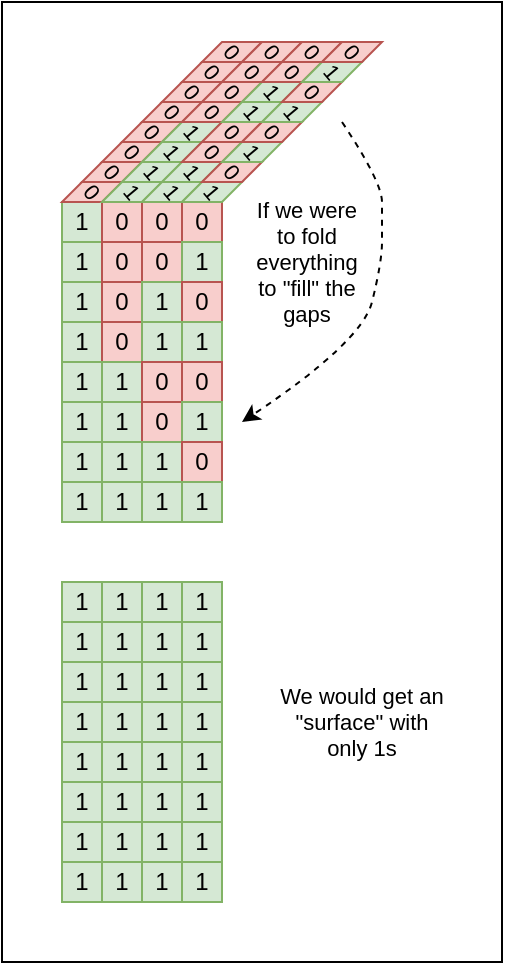 <mxfile version="20.8.16" type="device"><diagram name="Page-1" id="rO2bwCAvRgl7nx5soJiC"><mxGraphModel dx="1114" dy="854" grid="1" gridSize="10" guides="1" tooltips="1" connect="1" arrows="1" fold="1" page="1" pageScale="1" pageWidth="850" pageHeight="1100" math="0" shadow="0"><root><mxCell id="0"/><mxCell id="1" parent="0"/><mxCell id="8Z9_9dAg5iWKAm85-pQ4-314" value="" style="rounded=0;whiteSpace=wrap;html=1;strokeWidth=1;fontSize=11;" vertex="1" parent="1"><mxGeometry x="110" y="120" width="250" height="480" as="geometry"/></mxCell><mxCell id="TZ5t3hKsLZW_4LX4MifB-84" value="1" style="whiteSpace=wrap;html=1;aspect=fixed;fillColor=#d5e8d4;strokeColor=#82b366;strokeWidth=1;" parent="1" vertex="1"><mxGeometry x="140" y="220" width="20" height="20" as="geometry"/></mxCell><mxCell id="TZ5t3hKsLZW_4LX4MifB-85" value="0" style="whiteSpace=wrap;html=1;aspect=fixed;fillColor=#f8cecc;strokeColor=#b85450;strokeWidth=1;" parent="1" vertex="1"><mxGeometry x="160" y="220" width="20" height="20" as="geometry"/></mxCell><mxCell id="TZ5t3hKsLZW_4LX4MifB-86" value="0" style="whiteSpace=wrap;html=1;aspect=fixed;fillColor=#f8cecc;strokeColor=#b85450;strokeWidth=1;" parent="1" vertex="1"><mxGeometry x="180" y="220" width="20" height="20" as="geometry"/></mxCell><mxCell id="TZ5t3hKsLZW_4LX4MifB-87" value="0" style="whiteSpace=wrap;html=1;aspect=fixed;fillColor=#f8cecc;strokeColor=#b85450;strokeWidth=1;" parent="1" vertex="1"><mxGeometry x="200" y="220" width="20" height="20" as="geometry"/></mxCell><mxCell id="TZ5t3hKsLZW_4LX4MifB-88" value="1" style="whiteSpace=wrap;html=1;aspect=fixed;fillColor=#d5e8d4;strokeColor=#82b366;strokeWidth=1;" parent="1" vertex="1"><mxGeometry x="140" y="240" width="20" height="20" as="geometry"/></mxCell><mxCell id="TZ5t3hKsLZW_4LX4MifB-89" value="0" style="whiteSpace=wrap;html=1;aspect=fixed;fillColor=#f8cecc;strokeColor=#b85450;strokeWidth=1;" parent="1" vertex="1"><mxGeometry x="160" y="240" width="20" height="20" as="geometry"/></mxCell><mxCell id="TZ5t3hKsLZW_4LX4MifB-90" value="0" style="whiteSpace=wrap;html=1;aspect=fixed;fillColor=#f8cecc;strokeColor=#b85450;strokeWidth=1;" parent="1" vertex="1"><mxGeometry x="180" y="240" width="20" height="20" as="geometry"/></mxCell><mxCell id="TZ5t3hKsLZW_4LX4MifB-91" value="1" style="whiteSpace=wrap;html=1;aspect=fixed;fillColor=#d5e8d4;strokeColor=#82b366;strokeWidth=1;" parent="1" vertex="1"><mxGeometry x="200" y="240" width="20" height="20" as="geometry"/></mxCell><mxCell id="TZ5t3hKsLZW_4LX4MifB-92" value="1" style="whiteSpace=wrap;html=1;aspect=fixed;fillColor=#d5e8d4;strokeColor=#82b366;strokeWidth=1;" parent="1" vertex="1"><mxGeometry x="140" y="260" width="20" height="20" as="geometry"/></mxCell><mxCell id="TZ5t3hKsLZW_4LX4MifB-93" value="0" style="whiteSpace=wrap;html=1;aspect=fixed;fillColor=#f8cecc;strokeColor=#b85450;strokeWidth=1;" parent="1" vertex="1"><mxGeometry x="160" y="260" width="20" height="20" as="geometry"/></mxCell><mxCell id="TZ5t3hKsLZW_4LX4MifB-94" value="1" style="whiteSpace=wrap;html=1;aspect=fixed;fillColor=#d5e8d4;strokeColor=#82b366;strokeWidth=1;" parent="1" vertex="1"><mxGeometry x="180" y="260" width="20" height="20" as="geometry"/></mxCell><mxCell id="TZ5t3hKsLZW_4LX4MifB-95" value="0" style="whiteSpace=wrap;html=1;aspect=fixed;fillColor=#f8cecc;strokeColor=#b85450;strokeWidth=1;" parent="1" vertex="1"><mxGeometry x="200" y="260" width="20" height="20" as="geometry"/></mxCell><mxCell id="TZ5t3hKsLZW_4LX4MifB-96" value="1" style="whiteSpace=wrap;html=1;aspect=fixed;fillColor=#d5e8d4;strokeColor=#82b366;strokeWidth=1;" parent="1" vertex="1"><mxGeometry x="140" y="280" width="20" height="20" as="geometry"/></mxCell><mxCell id="TZ5t3hKsLZW_4LX4MifB-97" value="0" style="whiteSpace=wrap;html=1;aspect=fixed;fillColor=#f8cecc;strokeColor=#b85450;strokeWidth=1;" parent="1" vertex="1"><mxGeometry x="160" y="280" width="20" height="20" as="geometry"/></mxCell><mxCell id="TZ5t3hKsLZW_4LX4MifB-98" value="1" style="whiteSpace=wrap;html=1;aspect=fixed;fillColor=#d5e8d4;strokeColor=#82b366;strokeWidth=1;" parent="1" vertex="1"><mxGeometry x="180" y="280" width="20" height="20" as="geometry"/></mxCell><mxCell id="TZ5t3hKsLZW_4LX4MifB-99" value="1" style="whiteSpace=wrap;html=1;aspect=fixed;fillColor=#d5e8d4;strokeColor=#82b366;strokeWidth=1;" parent="1" vertex="1"><mxGeometry x="200" y="280" width="20" height="20" as="geometry"/></mxCell><mxCell id="TZ5t3hKsLZW_4LX4MifB-100" value="1" style="whiteSpace=wrap;html=1;aspect=fixed;fillColor=#d5e8d4;strokeColor=#82b366;strokeWidth=1;" parent="1" vertex="1"><mxGeometry x="140" y="300" width="20" height="20" as="geometry"/></mxCell><mxCell id="TZ5t3hKsLZW_4LX4MifB-101" value="1" style="whiteSpace=wrap;html=1;aspect=fixed;fillColor=#d5e8d4;strokeColor=#82b366;strokeWidth=1;" parent="1" vertex="1"><mxGeometry x="160" y="300" width="20" height="20" as="geometry"/></mxCell><mxCell id="TZ5t3hKsLZW_4LX4MifB-102" value="0" style="whiteSpace=wrap;html=1;aspect=fixed;fillColor=#f8cecc;strokeColor=#b85450;strokeWidth=1;" parent="1" vertex="1"><mxGeometry x="180" y="300" width="20" height="20" as="geometry"/></mxCell><mxCell id="TZ5t3hKsLZW_4LX4MifB-103" value="0" style="whiteSpace=wrap;html=1;aspect=fixed;fillColor=#f8cecc;strokeColor=#b85450;strokeWidth=1;" parent="1" vertex="1"><mxGeometry x="200" y="300" width="20" height="20" as="geometry"/></mxCell><mxCell id="TZ5t3hKsLZW_4LX4MifB-104" value="1" style="whiteSpace=wrap;html=1;aspect=fixed;fillColor=#d5e8d4;strokeColor=#82b366;strokeWidth=1;" parent="1" vertex="1"><mxGeometry x="140" y="320" width="20" height="20" as="geometry"/></mxCell><mxCell id="TZ5t3hKsLZW_4LX4MifB-105" value="1" style="whiteSpace=wrap;html=1;aspect=fixed;fillColor=#d5e8d4;strokeColor=#82b366;strokeWidth=1;" parent="1" vertex="1"><mxGeometry x="160" y="320" width="20" height="20" as="geometry"/></mxCell><mxCell id="TZ5t3hKsLZW_4LX4MifB-106" value="0" style="whiteSpace=wrap;html=1;aspect=fixed;fillColor=#f8cecc;strokeColor=#b85450;strokeWidth=1;" parent="1" vertex="1"><mxGeometry x="180" y="320" width="20" height="20" as="geometry"/></mxCell><mxCell id="TZ5t3hKsLZW_4LX4MifB-107" value="1" style="whiteSpace=wrap;html=1;aspect=fixed;fillColor=#d5e8d4;strokeColor=#82b366;strokeWidth=1;" parent="1" vertex="1"><mxGeometry x="200" y="320" width="20" height="20" as="geometry"/></mxCell><mxCell id="TZ5t3hKsLZW_4LX4MifB-108" value="1" style="whiteSpace=wrap;html=1;aspect=fixed;fillColor=#d5e8d4;strokeColor=#82b366;strokeWidth=1;" parent="1" vertex="1"><mxGeometry x="140" y="340" width="20" height="20" as="geometry"/></mxCell><mxCell id="TZ5t3hKsLZW_4LX4MifB-109" value="1" style="whiteSpace=wrap;html=1;aspect=fixed;fillColor=#d5e8d4;strokeColor=#82b366;strokeWidth=1;" parent="1" vertex="1"><mxGeometry x="160" y="340" width="20" height="20" as="geometry"/></mxCell><mxCell id="TZ5t3hKsLZW_4LX4MifB-110" value="1" style="whiteSpace=wrap;html=1;aspect=fixed;fillColor=#d5e8d4;strokeColor=#82b366;strokeWidth=1;" parent="1" vertex="1"><mxGeometry x="180" y="340" width="20" height="20" as="geometry"/></mxCell><mxCell id="TZ5t3hKsLZW_4LX4MifB-111" value="0" style="whiteSpace=wrap;html=1;aspect=fixed;fillColor=#f8cecc;strokeColor=#b85450;strokeWidth=1;" parent="1" vertex="1"><mxGeometry x="200" y="340" width="20" height="20" as="geometry"/></mxCell><mxCell id="TZ5t3hKsLZW_4LX4MifB-112" value="1" style="whiteSpace=wrap;html=1;aspect=fixed;fillColor=#d5e8d4;strokeColor=#82b366;strokeWidth=1;" parent="1" vertex="1"><mxGeometry x="140" y="360" width="20" height="20" as="geometry"/></mxCell><mxCell id="TZ5t3hKsLZW_4LX4MifB-113" value="1" style="whiteSpace=wrap;html=1;aspect=fixed;fillColor=#d5e8d4;strokeColor=#82b366;strokeWidth=1;" parent="1" vertex="1"><mxGeometry x="160" y="360" width="20" height="20" as="geometry"/></mxCell><mxCell id="TZ5t3hKsLZW_4LX4MifB-114" value="1" style="whiteSpace=wrap;html=1;aspect=fixed;fillColor=#d5e8d4;strokeColor=#82b366;strokeWidth=1;" parent="1" vertex="1"><mxGeometry x="180" y="360" width="20" height="20" as="geometry"/></mxCell><mxCell id="TZ5t3hKsLZW_4LX4MifB-118" value="1" style="whiteSpace=wrap;html=1;aspect=fixed;fillColor=#d5e8d4;strokeColor=#82b366;strokeWidth=1;" parent="1" vertex="1"><mxGeometry x="200" y="360" width="20" height="20" as="geometry"/></mxCell><mxCell id="8Z9_9dAg5iWKAm85-pQ4-201" value="" style="shape=parallelogram;perimeter=parallelogramPerimeter;whiteSpace=wrap;html=1;fixedSize=1;strokeWidth=1;size=10;fillColor=#f8cecc;strokeColor=#b85450;" vertex="1" parent="1"><mxGeometry x="140" y="210" width="30" height="10" as="geometry"/></mxCell><mxCell id="8Z9_9dAg5iWKAm85-pQ4-210" value="" style="shape=parallelogram;perimeter=parallelogramPerimeter;whiteSpace=wrap;html=1;fixedSize=1;strokeWidth=1;size=10;fillColor=#f8cecc;strokeColor=#b85450;" vertex="1" parent="1"><mxGeometry x="150" y="200" width="30" height="10" as="geometry"/></mxCell><mxCell id="8Z9_9dAg5iWKAm85-pQ4-211" value="" style="shape=parallelogram;perimeter=parallelogramPerimeter;whiteSpace=wrap;html=1;fixedSize=1;strokeWidth=1;size=10;fillColor=#f8cecc;strokeColor=#b85450;" vertex="1" parent="1"><mxGeometry x="160" y="190" width="30" height="10" as="geometry"/></mxCell><mxCell id="8Z9_9dAg5iWKAm85-pQ4-212" value="" style="shape=parallelogram;perimeter=parallelogramPerimeter;whiteSpace=wrap;html=1;fixedSize=1;strokeWidth=1;size=10;fillColor=#f8cecc;strokeColor=#b85450;" vertex="1" parent="1"><mxGeometry x="170" y="180" width="30" height="10" as="geometry"/></mxCell><mxCell id="8Z9_9dAg5iWKAm85-pQ4-213" value="" style="shape=parallelogram;perimeter=parallelogramPerimeter;whiteSpace=wrap;html=1;fixedSize=1;strokeWidth=1;size=10;fillColor=#f8cecc;strokeColor=#b85450;" vertex="1" parent="1"><mxGeometry x="180" y="170" width="30" height="10" as="geometry"/></mxCell><mxCell id="8Z9_9dAg5iWKAm85-pQ4-214" value="" style="shape=parallelogram;perimeter=parallelogramPerimeter;whiteSpace=wrap;html=1;fixedSize=1;strokeWidth=1;size=10;fillColor=#f8cecc;strokeColor=#b85450;" vertex="1" parent="1"><mxGeometry x="190" y="160" width="30" height="10" as="geometry"/></mxCell><mxCell id="8Z9_9dAg5iWKAm85-pQ4-215" value="" style="shape=parallelogram;perimeter=parallelogramPerimeter;whiteSpace=wrap;html=1;fixedSize=1;strokeWidth=1;size=10;fillColor=#f8cecc;strokeColor=#b85450;" vertex="1" parent="1"><mxGeometry x="200" y="150" width="30" height="10" as="geometry"/></mxCell><mxCell id="8Z9_9dAg5iWKAm85-pQ4-216" value="" style="shape=parallelogram;perimeter=parallelogramPerimeter;whiteSpace=wrap;html=1;fixedSize=1;strokeWidth=1;size=10;fillColor=#f8cecc;strokeColor=#b85450;" vertex="1" parent="1"><mxGeometry x="210" y="140" width="30" height="10" as="geometry"/></mxCell><mxCell id="8Z9_9dAg5iWKAm85-pQ4-217" value="" style="shape=parallelogram;perimeter=parallelogramPerimeter;whiteSpace=wrap;html=1;fixedSize=1;strokeWidth=1;size=10;fillColor=#d5e8d4;strokeColor=#82b366;" vertex="1" parent="1"><mxGeometry x="160" y="210" width="30" height="10" as="geometry"/></mxCell><mxCell id="8Z9_9dAg5iWKAm85-pQ4-218" value="" style="shape=parallelogram;perimeter=parallelogramPerimeter;whiteSpace=wrap;html=1;fixedSize=1;strokeWidth=1;size=10;fillColor=#d5e8d4;strokeColor=#82b366;" vertex="1" parent="1"><mxGeometry x="170" y="200" width="30" height="10" as="geometry"/></mxCell><mxCell id="8Z9_9dAg5iWKAm85-pQ4-219" value="" style="shape=parallelogram;perimeter=parallelogramPerimeter;whiteSpace=wrap;html=1;fixedSize=1;strokeWidth=1;size=10;fillColor=#d5e8d4;strokeColor=#82b366;" vertex="1" parent="1"><mxGeometry x="180" y="190" width="30" height="10" as="geometry"/></mxCell><mxCell id="8Z9_9dAg5iWKAm85-pQ4-220" value="" style="shape=parallelogram;perimeter=parallelogramPerimeter;whiteSpace=wrap;html=1;fixedSize=1;strokeWidth=1;size=10;fillColor=#d5e8d4;strokeColor=#82b366;" vertex="1" parent="1"><mxGeometry x="190" y="180" width="30" height="10" as="geometry"/></mxCell><mxCell id="8Z9_9dAg5iWKAm85-pQ4-221" value="" style="shape=parallelogram;perimeter=parallelogramPerimeter;whiteSpace=wrap;html=1;fixedSize=1;strokeWidth=1;size=10;fillColor=#f8cecc;strokeColor=#b85450;" vertex="1" parent="1"><mxGeometry x="200" y="170" width="30" height="10" as="geometry"/></mxCell><mxCell id="8Z9_9dAg5iWKAm85-pQ4-222" value="" style="shape=parallelogram;perimeter=parallelogramPerimeter;whiteSpace=wrap;html=1;fixedSize=1;strokeWidth=1;size=10;fillColor=#f8cecc;strokeColor=#b85450;" vertex="1" parent="1"><mxGeometry x="210" y="160" width="30" height="10" as="geometry"/></mxCell><mxCell id="8Z9_9dAg5iWKAm85-pQ4-223" value="" style="shape=parallelogram;perimeter=parallelogramPerimeter;whiteSpace=wrap;html=1;fixedSize=1;strokeWidth=1;size=10;fillColor=#f8cecc;strokeColor=#b85450;" vertex="1" parent="1"><mxGeometry x="220" y="150" width="30" height="10" as="geometry"/></mxCell><mxCell id="8Z9_9dAg5iWKAm85-pQ4-224" value="" style="shape=parallelogram;perimeter=parallelogramPerimeter;whiteSpace=wrap;html=1;fixedSize=1;strokeWidth=1;size=10;fillColor=#f8cecc;strokeColor=#b85450;" vertex="1" parent="1"><mxGeometry x="230" y="140" width="30" height="10" as="geometry"/></mxCell><mxCell id="8Z9_9dAg5iWKAm85-pQ4-225" value="" style="shape=parallelogram;perimeter=parallelogramPerimeter;whiteSpace=wrap;html=1;fixedSize=1;strokeWidth=1;size=10;fillColor=#d5e8d4;strokeColor=#82b366;" vertex="1" parent="1"><mxGeometry x="180" y="210" width="30" height="10" as="geometry"/></mxCell><mxCell id="8Z9_9dAg5iWKAm85-pQ4-226" value="" style="shape=parallelogram;perimeter=parallelogramPerimeter;whiteSpace=wrap;html=1;fixedSize=1;strokeWidth=1;size=10;fillColor=#d5e8d4;strokeColor=#82b366;" vertex="1" parent="1"><mxGeometry x="190" y="200" width="30" height="10" as="geometry"/></mxCell><mxCell id="8Z9_9dAg5iWKAm85-pQ4-227" value="" style="shape=parallelogram;perimeter=parallelogramPerimeter;whiteSpace=wrap;html=1;fixedSize=1;strokeWidth=1;size=10;fillColor=#f8cecc;strokeColor=#b85450;" vertex="1" parent="1"><mxGeometry x="200" y="190" width="30" height="10" as="geometry"/></mxCell><mxCell id="8Z9_9dAg5iWKAm85-pQ4-228" value="" style="shape=parallelogram;perimeter=parallelogramPerimeter;whiteSpace=wrap;html=1;fixedSize=1;strokeWidth=1;size=10;fillColor=#f8cecc;strokeColor=#b85450;" vertex="1" parent="1"><mxGeometry x="210" y="180" width="30" height="10" as="geometry"/></mxCell><mxCell id="8Z9_9dAg5iWKAm85-pQ4-229" value="" style="shape=parallelogram;perimeter=parallelogramPerimeter;whiteSpace=wrap;html=1;fixedSize=1;strokeWidth=1;size=10;fillColor=#d5e8d4;strokeColor=#82b366;" vertex="1" parent="1"><mxGeometry x="220" y="170" width="30" height="10" as="geometry"/></mxCell><mxCell id="8Z9_9dAg5iWKAm85-pQ4-230" value="" style="shape=parallelogram;perimeter=parallelogramPerimeter;whiteSpace=wrap;html=1;fixedSize=1;strokeWidth=1;size=10;fillColor=#d5e8d4;strokeColor=#82b366;" vertex="1" parent="1"><mxGeometry x="230" y="160" width="30" height="10" as="geometry"/></mxCell><mxCell id="8Z9_9dAg5iWKAm85-pQ4-231" value="" style="shape=parallelogram;perimeter=parallelogramPerimeter;whiteSpace=wrap;html=1;fixedSize=1;strokeWidth=1;size=10;fillColor=#f8cecc;strokeColor=#b85450;" vertex="1" parent="1"><mxGeometry x="240" y="150" width="30" height="10" as="geometry"/></mxCell><mxCell id="8Z9_9dAg5iWKAm85-pQ4-232" value="" style="shape=parallelogram;perimeter=parallelogramPerimeter;whiteSpace=wrap;html=1;fixedSize=1;strokeWidth=1;size=10;fillColor=#f8cecc;strokeColor=#b85450;" vertex="1" parent="1"><mxGeometry x="250" y="140" width="30" height="10" as="geometry"/></mxCell><mxCell id="8Z9_9dAg5iWKAm85-pQ4-233" value="" style="shape=parallelogram;perimeter=parallelogramPerimeter;whiteSpace=wrap;html=1;fixedSize=1;strokeWidth=1;size=10;fillColor=#d5e8d4;strokeColor=#82b366;" vertex="1" parent="1"><mxGeometry x="200" y="210" width="30" height="10" as="geometry"/></mxCell><mxCell id="8Z9_9dAg5iWKAm85-pQ4-234" value="" style="shape=parallelogram;perimeter=parallelogramPerimeter;whiteSpace=wrap;html=1;fixedSize=1;strokeWidth=1;size=10;fillColor=#f8cecc;strokeColor=#b85450;" vertex="1" parent="1"><mxGeometry x="210" y="200" width="30" height="10" as="geometry"/></mxCell><mxCell id="8Z9_9dAg5iWKAm85-pQ4-235" value="" style="shape=parallelogram;perimeter=parallelogramPerimeter;whiteSpace=wrap;html=1;fixedSize=1;strokeWidth=1;size=10;fillColor=#d5e8d4;strokeColor=#82b366;" vertex="1" parent="1"><mxGeometry x="220" y="190" width="30" height="10" as="geometry"/></mxCell><mxCell id="8Z9_9dAg5iWKAm85-pQ4-236" value="" style="shape=parallelogram;perimeter=parallelogramPerimeter;whiteSpace=wrap;html=1;fixedSize=1;strokeWidth=1;size=10;fillColor=#f8cecc;strokeColor=#b85450;" vertex="1" parent="1"><mxGeometry x="230" y="180" width="30" height="10" as="geometry"/></mxCell><mxCell id="8Z9_9dAg5iWKAm85-pQ4-237" value="" style="shape=parallelogram;perimeter=parallelogramPerimeter;whiteSpace=wrap;html=1;fixedSize=1;strokeWidth=1;size=10;fillColor=#d5e8d4;strokeColor=#82b366;" vertex="1" parent="1"><mxGeometry x="240" y="170" width="30" height="10" as="geometry"/></mxCell><mxCell id="8Z9_9dAg5iWKAm85-pQ4-238" value="" style="shape=parallelogram;perimeter=parallelogramPerimeter;whiteSpace=wrap;html=1;fixedSize=1;strokeWidth=1;size=10;fillColor=#f8cecc;strokeColor=#b85450;" vertex="1" parent="1"><mxGeometry x="250" y="160" width="30" height="10" as="geometry"/></mxCell><mxCell id="8Z9_9dAg5iWKAm85-pQ4-239" value="" style="shape=parallelogram;perimeter=parallelogramPerimeter;whiteSpace=wrap;html=1;fixedSize=1;strokeWidth=1;size=10;fillColor=#d5e8d4;strokeColor=#82b366;" vertex="1" parent="1"><mxGeometry x="260" y="150" width="30" height="10" as="geometry"/></mxCell><mxCell id="8Z9_9dAg5iWKAm85-pQ4-240" value="" style="shape=parallelogram;perimeter=parallelogramPerimeter;whiteSpace=wrap;html=1;fixedSize=1;strokeWidth=1;size=10;fillColor=#f8cecc;strokeColor=#b85450;" vertex="1" parent="1"><mxGeometry x="270" y="140" width="30" height="10" as="geometry"/></mxCell><mxCell id="8Z9_9dAg5iWKAm85-pQ4-242" value="&lt;font style=&quot;font-size: 11px;&quot;&gt;0&lt;/font&gt;" style="text;html=1;strokeColor=none;fillColor=none;align=center;verticalAlign=middle;whiteSpace=wrap;rounded=0;rotation=50;" vertex="1" parent="1"><mxGeometry x="145" y="210" width="20" height="10" as="geometry"/></mxCell><mxCell id="8Z9_9dAg5iWKAm85-pQ4-243" value="&lt;font style=&quot;font-size: 11px;&quot;&gt;0&lt;/font&gt;" style="text;html=1;strokeColor=none;fillColor=none;align=center;verticalAlign=middle;whiteSpace=wrap;rounded=0;rotation=50;" vertex="1" parent="1"><mxGeometry x="155" y="200" width="20" height="10" as="geometry"/></mxCell><mxCell id="8Z9_9dAg5iWKAm85-pQ4-244" value="&lt;font style=&quot;font-size: 11px;&quot;&gt;0&lt;/font&gt;" style="text;html=1;strokeColor=none;fillColor=none;align=center;verticalAlign=middle;whiteSpace=wrap;rounded=0;rotation=50;" vertex="1" parent="1"><mxGeometry x="165" y="190" width="20" height="10" as="geometry"/></mxCell><mxCell id="8Z9_9dAg5iWKAm85-pQ4-245" value="&lt;font style=&quot;font-size: 11px;&quot;&gt;0&lt;/font&gt;" style="text;html=1;strokeColor=none;fillColor=none;align=center;verticalAlign=middle;whiteSpace=wrap;rounded=0;rotation=50;" vertex="1" parent="1"><mxGeometry x="175" y="180" width="20" height="10" as="geometry"/></mxCell><mxCell id="8Z9_9dAg5iWKAm85-pQ4-246" value="&lt;font style=&quot;font-size: 11px;&quot;&gt;0&lt;/font&gt;" style="text;html=1;strokeColor=none;fillColor=none;align=center;verticalAlign=middle;whiteSpace=wrap;rounded=0;rotation=50;" vertex="1" parent="1"><mxGeometry x="185" y="170" width="20" height="10" as="geometry"/></mxCell><mxCell id="8Z9_9dAg5iWKAm85-pQ4-247" value="&lt;font style=&quot;font-size: 11px;&quot;&gt;0&lt;/font&gt;" style="text;html=1;strokeColor=none;fillColor=none;align=center;verticalAlign=middle;whiteSpace=wrap;rounded=0;rotation=50;" vertex="1" parent="1"><mxGeometry x="195" y="160" width="20" height="10" as="geometry"/></mxCell><mxCell id="8Z9_9dAg5iWKAm85-pQ4-248" value="&lt;font style=&quot;font-size: 11px;&quot;&gt;0&lt;/font&gt;" style="text;html=1;strokeColor=none;fillColor=none;align=center;verticalAlign=middle;whiteSpace=wrap;rounded=0;rotation=50;" vertex="1" parent="1"><mxGeometry x="205" y="150" width="20" height="10" as="geometry"/></mxCell><mxCell id="8Z9_9dAg5iWKAm85-pQ4-249" value="&lt;font style=&quot;font-size: 11px;&quot;&gt;0&lt;/font&gt;" style="text;html=1;strokeColor=none;fillColor=none;align=center;verticalAlign=middle;whiteSpace=wrap;rounded=0;rotation=50;" vertex="1" parent="1"><mxGeometry x="215" y="140" width="20" height="10" as="geometry"/></mxCell><mxCell id="8Z9_9dAg5iWKAm85-pQ4-250" value="&lt;font style=&quot;font-size: 11px;&quot;&gt;0&lt;/font&gt;" style="text;html=1;strokeColor=none;fillColor=none;align=center;verticalAlign=middle;whiteSpace=wrap;rounded=0;rotation=50;" vertex="1" parent="1"><mxGeometry x="235" y="140" width="20" height="10" as="geometry"/></mxCell><mxCell id="8Z9_9dAg5iWKAm85-pQ4-251" value="&lt;font style=&quot;font-size: 11px;&quot;&gt;0&lt;/font&gt;" style="text;html=1;strokeColor=none;fillColor=none;align=center;verticalAlign=middle;whiteSpace=wrap;rounded=0;rotation=50;" vertex="1" parent="1"><mxGeometry x="225" y="150" width="20" height="10" as="geometry"/></mxCell><mxCell id="8Z9_9dAg5iWKAm85-pQ4-252" value="&lt;font style=&quot;font-size: 11px;&quot;&gt;0&lt;/font&gt;" style="text;html=1;strokeColor=none;fillColor=none;align=center;verticalAlign=middle;whiteSpace=wrap;rounded=0;rotation=50;" vertex="1" parent="1"><mxGeometry x="215" y="160" width="20" height="10" as="geometry"/></mxCell><mxCell id="8Z9_9dAg5iWKAm85-pQ4-253" value="&lt;font style=&quot;font-size: 11px;&quot;&gt;0&lt;/font&gt;" style="text;html=1;strokeColor=none;fillColor=none;align=center;verticalAlign=middle;whiteSpace=wrap;rounded=0;rotation=50;" vertex="1" parent="1"><mxGeometry x="205" y="170" width="20" height="10" as="geometry"/></mxCell><mxCell id="8Z9_9dAg5iWKAm85-pQ4-254" value="&lt;font style=&quot;font-size: 11px;&quot;&gt;0&lt;/font&gt;" style="text;html=1;strokeColor=none;fillColor=none;align=center;verticalAlign=middle;whiteSpace=wrap;rounded=0;rotation=50;" vertex="1" parent="1"><mxGeometry x="255" y="140" width="20" height="10" as="geometry"/></mxCell><mxCell id="8Z9_9dAg5iWKAm85-pQ4-255" value="&lt;font style=&quot;font-size: 11px;&quot;&gt;0&lt;/font&gt;" style="text;html=1;strokeColor=none;fillColor=none;align=center;verticalAlign=middle;whiteSpace=wrap;rounded=0;rotation=50;" vertex="1" parent="1"><mxGeometry x="245" y="150" width="20" height="10" as="geometry"/></mxCell><mxCell id="8Z9_9dAg5iWKAm85-pQ4-256" value="&lt;font style=&quot;font-size: 11px;&quot;&gt;0&lt;/font&gt;" style="text;html=1;strokeColor=none;fillColor=none;align=center;verticalAlign=middle;whiteSpace=wrap;rounded=0;rotation=50;" vertex="1" parent="1"><mxGeometry x="275" y="140" width="20" height="10" as="geometry"/></mxCell><mxCell id="8Z9_9dAg5iWKAm85-pQ4-257" value="&lt;font style=&quot;font-size: 11px;&quot;&gt;0&lt;/font&gt;" style="text;html=1;strokeColor=none;fillColor=none;align=center;verticalAlign=middle;whiteSpace=wrap;rounded=0;rotation=50;" vertex="1" parent="1"><mxGeometry x="255" y="160" width="20" height="10" as="geometry"/></mxCell><mxCell id="8Z9_9dAg5iWKAm85-pQ4-258" value="&lt;font style=&quot;font-size: 11px;&quot;&gt;0&lt;/font&gt;" style="text;html=1;strokeColor=none;fillColor=none;align=center;verticalAlign=middle;whiteSpace=wrap;rounded=0;rotation=50;" vertex="1" parent="1"><mxGeometry x="215" y="180" width="20" height="10" as="geometry"/></mxCell><mxCell id="8Z9_9dAg5iWKAm85-pQ4-259" value="&lt;font style=&quot;font-size: 11px;&quot;&gt;0&lt;/font&gt;" style="text;html=1;strokeColor=none;fillColor=none;align=center;verticalAlign=middle;whiteSpace=wrap;rounded=0;rotation=50;" vertex="1" parent="1"><mxGeometry x="235" y="180" width="20" height="10" as="geometry"/></mxCell><mxCell id="8Z9_9dAg5iWKAm85-pQ4-260" value="&lt;font style=&quot;font-size: 11px;&quot;&gt;0&lt;/font&gt;" style="text;html=1;strokeColor=none;fillColor=none;align=center;verticalAlign=middle;whiteSpace=wrap;rounded=0;rotation=50;" vertex="1" parent="1"><mxGeometry x="205" y="190" width="20" height="10" as="geometry"/></mxCell><mxCell id="8Z9_9dAg5iWKAm85-pQ4-261" value="&lt;font style=&quot;font-size: 11px;&quot;&gt;0&lt;/font&gt;" style="text;html=1;strokeColor=none;fillColor=none;align=center;verticalAlign=middle;whiteSpace=wrap;rounded=0;rotation=50;" vertex="1" parent="1"><mxGeometry x="215" y="200" width="20" height="10" as="geometry"/></mxCell><mxCell id="8Z9_9dAg5iWKAm85-pQ4-262" value="&lt;font style=&quot;font-size: 11px;&quot;&gt;1&lt;/font&gt;" style="text;html=1;strokeColor=none;fillColor=none;align=center;verticalAlign=middle;whiteSpace=wrap;rounded=0;rotation=50;" vertex="1" parent="1"><mxGeometry x="265" y="150" width="20" height="10" as="geometry"/></mxCell><mxCell id="8Z9_9dAg5iWKAm85-pQ4-264" value="&lt;font style=&quot;font-size: 11px;&quot;&gt;1&lt;/font&gt;" style="text;html=1;strokeColor=none;fillColor=none;align=center;verticalAlign=middle;whiteSpace=wrap;rounded=0;rotation=50;" vertex="1" parent="1"><mxGeometry x="235" y="160" width="20" height="10" as="geometry"/></mxCell><mxCell id="8Z9_9dAg5iWKAm85-pQ4-265" value="&lt;font style=&quot;font-size: 11px;&quot;&gt;1&lt;/font&gt;" style="text;html=1;strokeColor=none;fillColor=none;align=center;verticalAlign=middle;whiteSpace=wrap;rounded=0;rotation=50;" vertex="1" parent="1"><mxGeometry x="225" y="170" width="20" height="10" as="geometry"/></mxCell><mxCell id="8Z9_9dAg5iWKAm85-pQ4-266" value="&lt;font style=&quot;font-size: 11px;&quot;&gt;1&lt;/font&gt;" style="text;html=1;strokeColor=none;fillColor=none;align=center;verticalAlign=middle;whiteSpace=wrap;rounded=0;rotation=50;" vertex="1" parent="1"><mxGeometry x="245" y="170" width="20" height="10" as="geometry"/></mxCell><mxCell id="8Z9_9dAg5iWKAm85-pQ4-267" value="&lt;font style=&quot;font-size: 11px;&quot;&gt;1&lt;/font&gt;" style="text;html=1;strokeColor=none;fillColor=none;align=center;verticalAlign=middle;whiteSpace=wrap;rounded=0;rotation=50;" vertex="1" parent="1"><mxGeometry x="195" y="180" width="20" height="10" as="geometry"/></mxCell><mxCell id="8Z9_9dAg5iWKAm85-pQ4-268" value="&lt;font style=&quot;font-size: 11px;&quot;&gt;1&lt;/font&gt;" style="text;html=1;strokeColor=none;fillColor=none;align=center;verticalAlign=middle;whiteSpace=wrap;rounded=0;rotation=50;" vertex="1" parent="1"><mxGeometry x="185" y="190" width="20" height="10" as="geometry"/></mxCell><mxCell id="8Z9_9dAg5iWKAm85-pQ4-269" value="&lt;font style=&quot;font-size: 11px;&quot;&gt;1&lt;/font&gt;" style="text;html=1;strokeColor=none;fillColor=none;align=center;verticalAlign=middle;whiteSpace=wrap;rounded=0;rotation=50;" vertex="1" parent="1"><mxGeometry x="175" y="200" width="20" height="10" as="geometry"/></mxCell><mxCell id="8Z9_9dAg5iWKAm85-pQ4-270" value="&lt;font style=&quot;font-size: 11px;&quot;&gt;1&lt;/font&gt;" style="text;html=1;strokeColor=none;fillColor=none;align=center;verticalAlign=middle;whiteSpace=wrap;rounded=0;rotation=50;" vertex="1" parent="1"><mxGeometry x="195" y="200" width="20" height="10" as="geometry"/></mxCell><mxCell id="8Z9_9dAg5iWKAm85-pQ4-271" value="&lt;font style=&quot;font-size: 11px;&quot;&gt;1&lt;/font&gt;" style="text;html=1;strokeColor=none;fillColor=none;align=center;verticalAlign=middle;whiteSpace=wrap;rounded=0;rotation=50;" vertex="1" parent="1"><mxGeometry x="225" y="190" width="20" height="10" as="geometry"/></mxCell><mxCell id="8Z9_9dAg5iWKAm85-pQ4-272" value="&lt;font style=&quot;font-size: 11px;&quot;&gt;1&lt;/font&gt;" style="text;html=1;strokeColor=none;fillColor=none;align=center;verticalAlign=middle;whiteSpace=wrap;rounded=0;rotation=50;" vertex="1" parent="1"><mxGeometry x="165" y="210" width="20" height="10" as="geometry"/></mxCell><mxCell id="8Z9_9dAg5iWKAm85-pQ4-273" value="&lt;font style=&quot;font-size: 11px;&quot;&gt;1&lt;/font&gt;" style="text;html=1;strokeColor=none;fillColor=none;align=center;verticalAlign=middle;whiteSpace=wrap;rounded=0;rotation=50;" vertex="1" parent="1"><mxGeometry x="185" y="210" width="20" height="10" as="geometry"/></mxCell><mxCell id="8Z9_9dAg5iWKAm85-pQ4-274" value="&lt;font style=&quot;font-size: 11px;&quot;&gt;1&lt;/font&gt;" style="text;html=1;strokeColor=none;fillColor=none;align=center;verticalAlign=middle;whiteSpace=wrap;rounded=0;rotation=50;" vertex="1" parent="1"><mxGeometry x="205" y="210" width="20" height="10" as="geometry"/></mxCell><mxCell id="8Z9_9dAg5iWKAm85-pQ4-275" value="" style="curved=1;endArrow=classic;html=1;rounded=0;dashed=1;fontSize=11;" edge="1" parent="1"><mxGeometry width="50" height="50" relative="1" as="geometry"><mxPoint x="280" y="180" as="sourcePoint"/><mxPoint x="230" y="330" as="targetPoint"/><Array as="points"><mxPoint x="300" y="210"/><mxPoint x="300" y="230"/><mxPoint x="300" y="250"/><mxPoint x="290" y="290"/></Array></mxGeometry></mxCell><mxCell id="8Z9_9dAg5iWKAm85-pQ4-276" value="If we were to fold everything&lt;br&gt;to &quot;fill&quot; the gaps" style="text;html=1;strokeColor=none;fillColor=none;align=center;verticalAlign=middle;whiteSpace=wrap;rounded=0;fontSize=11;" vertex="1" parent="1"><mxGeometry x="235" y="213.75" width="55" height="72.5" as="geometry"/></mxCell><mxCell id="8Z9_9dAg5iWKAm85-pQ4-277" value="1" style="whiteSpace=wrap;html=1;aspect=fixed;fillColor=#d5e8d4;strokeColor=#82b366;strokeWidth=1;" vertex="1" parent="1"><mxGeometry x="140" y="410" width="20" height="20" as="geometry"/></mxCell><mxCell id="8Z9_9dAg5iWKAm85-pQ4-278" value="1" style="whiteSpace=wrap;html=1;aspect=fixed;fillColor=#d5e8d4;strokeColor=#82b366;strokeWidth=1;" vertex="1" parent="1"><mxGeometry x="160" y="410" width="20" height="20" as="geometry"/></mxCell><mxCell id="8Z9_9dAg5iWKAm85-pQ4-279" value="1" style="whiteSpace=wrap;html=1;aspect=fixed;fillColor=#d5e8d4;strokeColor=#82b366;strokeWidth=1;" vertex="1" parent="1"><mxGeometry x="180" y="410" width="20" height="20" as="geometry"/></mxCell><mxCell id="8Z9_9dAg5iWKAm85-pQ4-280" value="1" style="whiteSpace=wrap;html=1;aspect=fixed;fillColor=#d5e8d4;strokeColor=#82b366;strokeWidth=1;" vertex="1" parent="1"><mxGeometry x="200" y="410" width="20" height="20" as="geometry"/></mxCell><mxCell id="8Z9_9dAg5iWKAm85-pQ4-281" value="1" style="whiteSpace=wrap;html=1;aspect=fixed;fillColor=#d5e8d4;strokeColor=#82b366;strokeWidth=1;" vertex="1" parent="1"><mxGeometry x="140" y="430" width="20" height="20" as="geometry"/></mxCell><mxCell id="8Z9_9dAg5iWKAm85-pQ4-282" value="1" style="whiteSpace=wrap;html=1;aspect=fixed;fillColor=#d5e8d4;strokeColor=#82b366;strokeWidth=1;" vertex="1" parent="1"><mxGeometry x="160" y="430" width="20" height="20" as="geometry"/></mxCell><mxCell id="8Z9_9dAg5iWKAm85-pQ4-283" value="1" style="whiteSpace=wrap;html=1;aspect=fixed;fillColor=#d5e8d4;strokeColor=#82b366;strokeWidth=1;" vertex="1" parent="1"><mxGeometry x="180" y="430" width="20" height="20" as="geometry"/></mxCell><mxCell id="8Z9_9dAg5iWKAm85-pQ4-284" value="1" style="whiteSpace=wrap;html=1;aspect=fixed;fillColor=#d5e8d4;strokeColor=#82b366;strokeWidth=1;" vertex="1" parent="1"><mxGeometry x="200" y="430" width="20" height="20" as="geometry"/></mxCell><mxCell id="8Z9_9dAg5iWKAm85-pQ4-285" value="1" style="whiteSpace=wrap;html=1;aspect=fixed;fillColor=#d5e8d4;strokeColor=#82b366;strokeWidth=1;" vertex="1" parent="1"><mxGeometry x="140" y="450" width="20" height="20" as="geometry"/></mxCell><mxCell id="8Z9_9dAg5iWKAm85-pQ4-286" value="1" style="whiteSpace=wrap;html=1;aspect=fixed;fillColor=#d5e8d4;strokeColor=#82b366;strokeWidth=1;" vertex="1" parent="1"><mxGeometry x="160" y="450" width="20" height="20" as="geometry"/></mxCell><mxCell id="8Z9_9dAg5iWKAm85-pQ4-287" value="1" style="whiteSpace=wrap;html=1;aspect=fixed;fillColor=#d5e8d4;strokeColor=#82b366;strokeWidth=1;" vertex="1" parent="1"><mxGeometry x="180" y="450" width="20" height="20" as="geometry"/></mxCell><mxCell id="8Z9_9dAg5iWKAm85-pQ4-288" value="1" style="whiteSpace=wrap;html=1;aspect=fixed;fillColor=#d5e8d4;strokeColor=#82b366;strokeWidth=1;" vertex="1" parent="1"><mxGeometry x="200" y="450" width="20" height="20" as="geometry"/></mxCell><mxCell id="8Z9_9dAg5iWKAm85-pQ4-289" value="1" style="whiteSpace=wrap;html=1;aspect=fixed;fillColor=#d5e8d4;strokeColor=#82b366;strokeWidth=1;" vertex="1" parent="1"><mxGeometry x="140" y="470" width="20" height="20" as="geometry"/></mxCell><mxCell id="8Z9_9dAg5iWKAm85-pQ4-290" value="1" style="whiteSpace=wrap;html=1;aspect=fixed;fillColor=#d5e8d4;strokeColor=#82b366;strokeWidth=1;" vertex="1" parent="1"><mxGeometry x="160" y="470" width="20" height="20" as="geometry"/></mxCell><mxCell id="8Z9_9dAg5iWKAm85-pQ4-291" value="1" style="whiteSpace=wrap;html=1;aspect=fixed;fillColor=#d5e8d4;strokeColor=#82b366;strokeWidth=1;" vertex="1" parent="1"><mxGeometry x="180" y="470" width="20" height="20" as="geometry"/></mxCell><mxCell id="8Z9_9dAg5iWKAm85-pQ4-292" value="1" style="whiteSpace=wrap;html=1;aspect=fixed;fillColor=#d5e8d4;strokeColor=#82b366;strokeWidth=1;" vertex="1" parent="1"><mxGeometry x="200" y="470" width="20" height="20" as="geometry"/></mxCell><mxCell id="8Z9_9dAg5iWKAm85-pQ4-293" value="1" style="whiteSpace=wrap;html=1;aspect=fixed;fillColor=#d5e8d4;strokeColor=#82b366;strokeWidth=1;" vertex="1" parent="1"><mxGeometry x="140" y="490" width="20" height="20" as="geometry"/></mxCell><mxCell id="8Z9_9dAg5iWKAm85-pQ4-294" value="1" style="whiteSpace=wrap;html=1;aspect=fixed;fillColor=#d5e8d4;strokeColor=#82b366;strokeWidth=1;" vertex="1" parent="1"><mxGeometry x="160" y="490" width="20" height="20" as="geometry"/></mxCell><mxCell id="8Z9_9dAg5iWKAm85-pQ4-295" value="1" style="whiteSpace=wrap;html=1;aspect=fixed;fillColor=#d5e8d4;strokeColor=#82b366;strokeWidth=1;" vertex="1" parent="1"><mxGeometry x="180" y="490" width="20" height="20" as="geometry"/></mxCell><mxCell id="8Z9_9dAg5iWKAm85-pQ4-296" value="1" style="whiteSpace=wrap;html=1;aspect=fixed;fillColor=#d5e8d4;strokeColor=#82b366;strokeWidth=1;" vertex="1" parent="1"><mxGeometry x="200" y="490" width="20" height="20" as="geometry"/></mxCell><mxCell id="8Z9_9dAg5iWKAm85-pQ4-297" value="1" style="whiteSpace=wrap;html=1;aspect=fixed;fillColor=#d5e8d4;strokeColor=#82b366;strokeWidth=1;" vertex="1" parent="1"><mxGeometry x="140" y="510" width="20" height="20" as="geometry"/></mxCell><mxCell id="8Z9_9dAg5iWKAm85-pQ4-298" value="1" style="whiteSpace=wrap;html=1;aspect=fixed;fillColor=#d5e8d4;strokeColor=#82b366;strokeWidth=1;" vertex="1" parent="1"><mxGeometry x="160" y="510" width="20" height="20" as="geometry"/></mxCell><mxCell id="8Z9_9dAg5iWKAm85-pQ4-299" value="1" style="whiteSpace=wrap;html=1;aspect=fixed;fillColor=#d5e8d4;strokeColor=#82b366;strokeWidth=1;" vertex="1" parent="1"><mxGeometry x="180" y="510" width="20" height="20" as="geometry"/></mxCell><mxCell id="8Z9_9dAg5iWKAm85-pQ4-300" value="1" style="whiteSpace=wrap;html=1;aspect=fixed;fillColor=#d5e8d4;strokeColor=#82b366;strokeWidth=1;" vertex="1" parent="1"><mxGeometry x="200" y="510" width="20" height="20" as="geometry"/></mxCell><mxCell id="8Z9_9dAg5iWKAm85-pQ4-301" value="1" style="whiteSpace=wrap;html=1;aspect=fixed;fillColor=#d5e8d4;strokeColor=#82b366;strokeWidth=1;" vertex="1" parent="1"><mxGeometry x="140" y="530" width="20" height="20" as="geometry"/></mxCell><mxCell id="8Z9_9dAg5iWKAm85-pQ4-302" value="1" style="whiteSpace=wrap;html=1;aspect=fixed;fillColor=#d5e8d4;strokeColor=#82b366;strokeWidth=1;" vertex="1" parent="1"><mxGeometry x="160" y="530" width="20" height="20" as="geometry"/></mxCell><mxCell id="8Z9_9dAg5iWKAm85-pQ4-303" value="1" style="whiteSpace=wrap;html=1;aspect=fixed;fillColor=#d5e8d4;strokeColor=#82b366;strokeWidth=1;" vertex="1" parent="1"><mxGeometry x="180" y="530" width="20" height="20" as="geometry"/></mxCell><mxCell id="8Z9_9dAg5iWKAm85-pQ4-304" value="1" style="whiteSpace=wrap;html=1;aspect=fixed;fillColor=#d5e8d4;strokeColor=#82b366;strokeWidth=1;" vertex="1" parent="1"><mxGeometry x="200" y="530" width="20" height="20" as="geometry"/></mxCell><mxCell id="8Z9_9dAg5iWKAm85-pQ4-305" value="1" style="whiteSpace=wrap;html=1;aspect=fixed;fillColor=#d5e8d4;strokeColor=#82b366;strokeWidth=1;" vertex="1" parent="1"><mxGeometry x="140" y="550" width="20" height="20" as="geometry"/></mxCell><mxCell id="8Z9_9dAg5iWKAm85-pQ4-306" value="1" style="whiteSpace=wrap;html=1;aspect=fixed;fillColor=#d5e8d4;strokeColor=#82b366;strokeWidth=1;" vertex="1" parent="1"><mxGeometry x="160" y="550" width="20" height="20" as="geometry"/></mxCell><mxCell id="8Z9_9dAg5iWKAm85-pQ4-307" value="1" style="whiteSpace=wrap;html=1;aspect=fixed;fillColor=#d5e8d4;strokeColor=#82b366;strokeWidth=1;" vertex="1" parent="1"><mxGeometry x="180" y="550" width="20" height="20" as="geometry"/></mxCell><mxCell id="8Z9_9dAg5iWKAm85-pQ4-308" value="1" style="whiteSpace=wrap;html=1;aspect=fixed;fillColor=#d5e8d4;strokeColor=#82b366;strokeWidth=1;" vertex="1" parent="1"><mxGeometry x="200" y="550" width="20" height="20" as="geometry"/></mxCell><mxCell id="8Z9_9dAg5iWKAm85-pQ4-313" value="We would get an &quot;surface&quot; with only 1s" style="text;html=1;strokeColor=none;fillColor=none;align=center;verticalAlign=middle;whiteSpace=wrap;rounded=0;fontSize=11;" vertex="1" parent="1"><mxGeometry x="245" y="450" width="90" height="60" as="geometry"/></mxCell></root></mxGraphModel></diagram></mxfile>